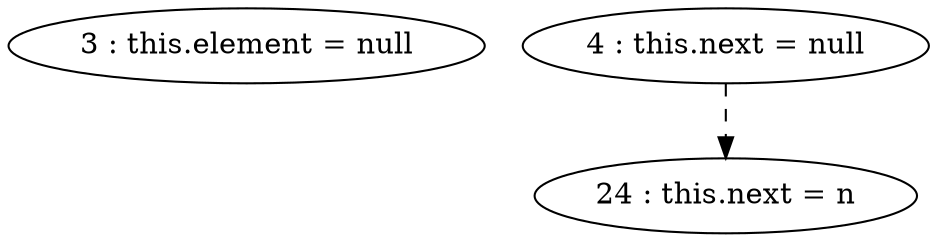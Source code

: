 digraph G {
"3 : this.element = null"
"4 : this.next = null"
"4 : this.next = null" -> "24 : this.next = n" [style=dashed]
"24 : this.next = n"
}
